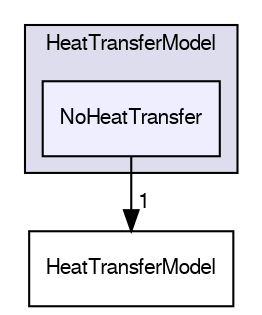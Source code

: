 digraph "src/lagrangian/intermediate/submodels/Thermodynamic/HeatTransferModel/NoHeatTransfer" {
  bgcolor=transparent;
  compound=true
  node [ fontsize="10", fontname="FreeSans"];
  edge [ labelfontsize="10", labelfontname="FreeSans"];
  subgraph clusterdir_89131fa3386e14a0e147ebbe4f4fe0d7 {
    graph [ bgcolor="#ddddee", pencolor="black", label="HeatTransferModel" fontname="FreeSans", fontsize="10", URL="dir_89131fa3386e14a0e147ebbe4f4fe0d7.html"]
  dir_0f56b457ca0b438a1435d1c8c129233b [shape=box, label="NoHeatTransfer", style="filled", fillcolor="#eeeeff", pencolor="black", URL="dir_0f56b457ca0b438a1435d1c8c129233b.html"];
  }
  dir_b5cb4d6f9354401e6d3d533cbf7c85eb [shape=box label="HeatTransferModel" URL="dir_b5cb4d6f9354401e6d3d533cbf7c85eb.html"];
  dir_0f56b457ca0b438a1435d1c8c129233b->dir_b5cb4d6f9354401e6d3d533cbf7c85eb [headlabel="1", labeldistance=1.5 headhref="dir_001441_001440.html"];
}
